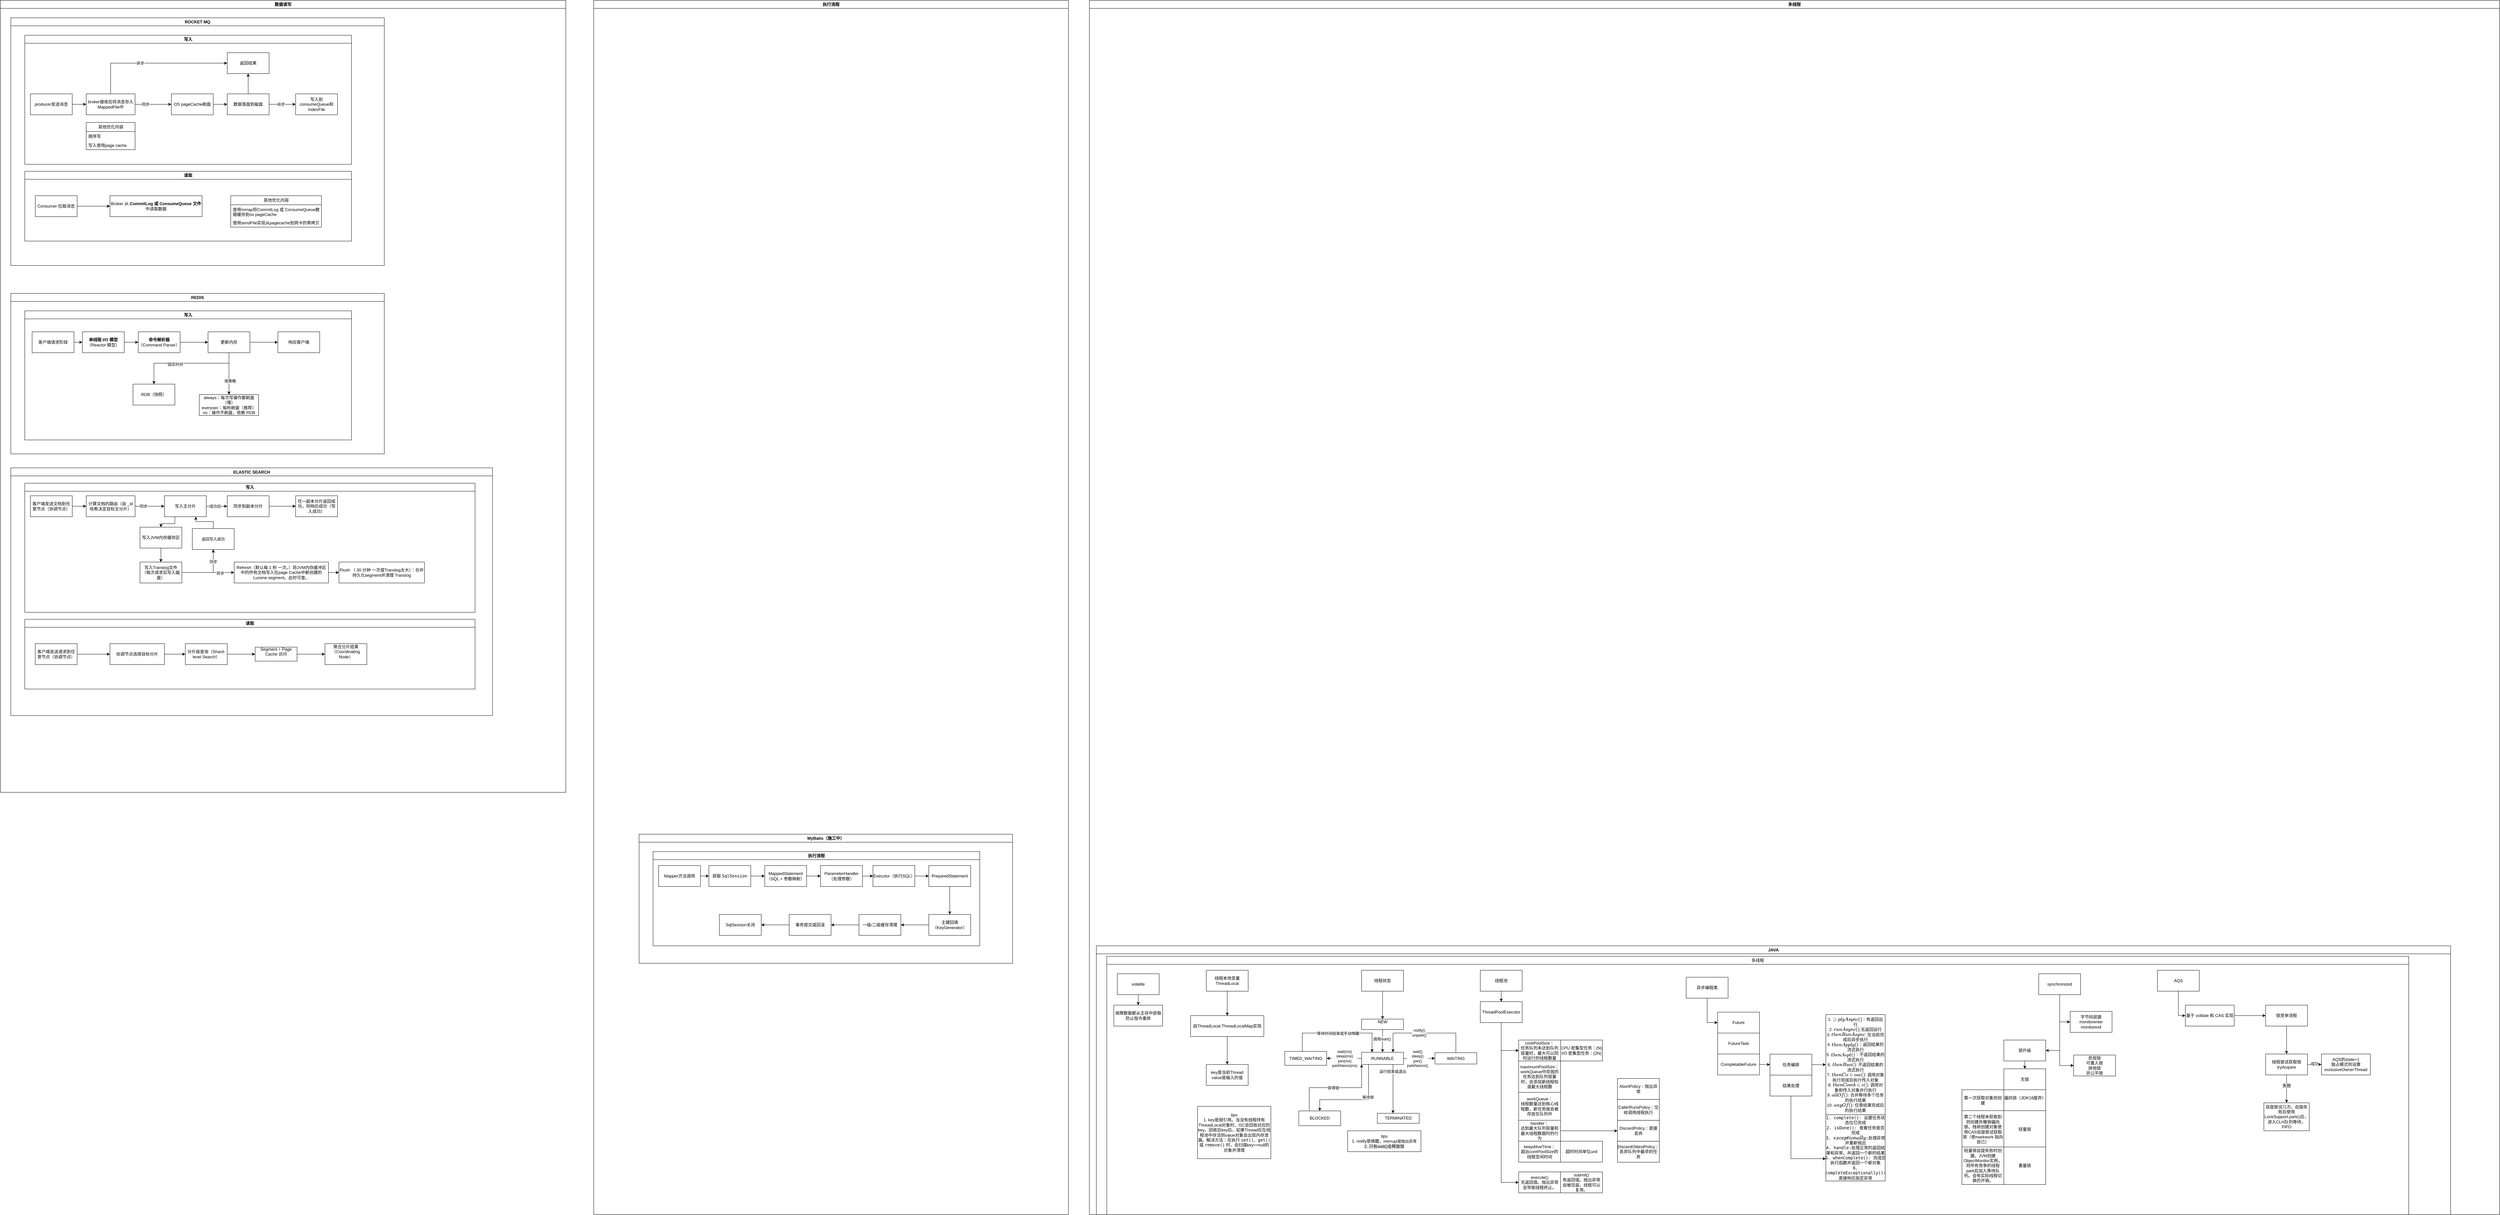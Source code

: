 <mxfile version="28.2.8">
  <diagram name="第 1 页" id="Of1sGSvZfQuRrEPr6PyE">
    <mxGraphModel dx="2507" dy="918" grid="1" gridSize="10" guides="1" tooltips="1" connect="1" arrows="1" fold="1" page="1" pageScale="1" pageWidth="827" pageHeight="1169" math="0" shadow="0">
      <root>
        <mxCell id="0" />
        <mxCell id="1" parent="0" />
        <mxCell id="lPIi9ZnA5GsBTCQyYRj0-2" value="数据读写" style="swimlane;whiteSpace=wrap;html=1;" parent="1" vertex="1">
          <mxGeometry x="-880" y="130" width="1620" height="2270" as="geometry" />
        </mxCell>
        <mxCell id="lPIi9ZnA5GsBTCQyYRj0-4" value="ROCKET MQ" style="swimlane;whiteSpace=wrap;html=1;" parent="lPIi9ZnA5GsBTCQyYRj0-2" vertex="1">
          <mxGeometry x="30" y="50" width="1070" height="710" as="geometry" />
        </mxCell>
        <mxCell id="lPIi9ZnA5GsBTCQyYRj0-30" value="写入" style="swimlane;whiteSpace=wrap;html=1;" parent="lPIi9ZnA5GsBTCQyYRj0-4" vertex="1">
          <mxGeometry x="40" y="50" width="936" height="370" as="geometry" />
        </mxCell>
        <mxCell id="lPIi9ZnA5GsBTCQyYRj0-7" value="" style="edgeStyle=orthogonalEdgeStyle;rounded=0;orthogonalLoop=1;jettySize=auto;html=1;" parent="lPIi9ZnA5GsBTCQyYRj0-30" source="lPIi9ZnA5GsBTCQyYRj0-5" target="lPIi9ZnA5GsBTCQyYRj0-6" edge="1">
          <mxGeometry relative="1" as="geometry" />
        </mxCell>
        <mxCell id="lPIi9ZnA5GsBTCQyYRj0-5" value="producer发送消息" style="whiteSpace=wrap;html=1;" parent="lPIi9ZnA5GsBTCQyYRj0-30" vertex="1">
          <mxGeometry x="16" y="168" width="120" height="60" as="geometry" />
        </mxCell>
        <mxCell id="lPIi9ZnA5GsBTCQyYRj0-16" style="edgeStyle=orthogonalEdgeStyle;rounded=0;orthogonalLoop=1;jettySize=auto;html=1;" parent="lPIi9ZnA5GsBTCQyYRj0-30" source="lPIi9ZnA5GsBTCQyYRj0-6" target="lPIi9ZnA5GsBTCQyYRj0-14" edge="1">
          <mxGeometry relative="1" as="geometry" />
        </mxCell>
        <mxCell id="lPIi9ZnA5GsBTCQyYRj0-21" value="同步" style="edgeLabel;html=1;align=center;verticalAlign=middle;resizable=0;points=[];" parent="lPIi9ZnA5GsBTCQyYRj0-16" vertex="1" connectable="0">
          <mxGeometry x="-0.437" relative="1" as="geometry">
            <mxPoint as="offset" />
          </mxGeometry>
        </mxCell>
        <mxCell id="lPIi9ZnA5GsBTCQyYRj0-20" style="edgeStyle=orthogonalEdgeStyle;rounded=0;orthogonalLoop=1;jettySize=auto;html=1;" parent="lPIi9ZnA5GsBTCQyYRj0-30" source="lPIi9ZnA5GsBTCQyYRj0-6" target="lPIi9ZnA5GsBTCQyYRj0-12" edge="1">
          <mxGeometry relative="1" as="geometry">
            <Array as="points">
              <mxPoint x="246" y="80" />
            </Array>
          </mxGeometry>
        </mxCell>
        <mxCell id="lPIi9ZnA5GsBTCQyYRj0-22" value="异步" style="edgeLabel;html=1;align=center;verticalAlign=middle;resizable=0;points=[];" parent="lPIi9ZnA5GsBTCQyYRj0-20" vertex="1" connectable="0">
          <mxGeometry x="-0.183" relative="1" as="geometry">
            <mxPoint as="offset" />
          </mxGeometry>
        </mxCell>
        <mxCell id="lPIi9ZnA5GsBTCQyYRj0-6" value="broker接收后将消息存入MappedFile中" style="whiteSpace=wrap;html=1;" parent="lPIi9ZnA5GsBTCQyYRj0-30" vertex="1">
          <mxGeometry x="176" y="168" width="140" height="60" as="geometry" />
        </mxCell>
        <mxCell id="lPIi9ZnA5GsBTCQyYRj0-8" value="写入到consumeQueue和IndexFile" style="whiteSpace=wrap;html=1;" parent="lPIi9ZnA5GsBTCQyYRj0-30" vertex="1">
          <mxGeometry x="776" y="168" width="120" height="60" as="geometry" />
        </mxCell>
        <mxCell id="lPIi9ZnA5GsBTCQyYRj0-12" value="返回结果" style="whiteSpace=wrap;html=1;" parent="lPIi9ZnA5GsBTCQyYRj0-30" vertex="1">
          <mxGeometry x="580" y="50" width="120" height="60" as="geometry" />
        </mxCell>
        <mxCell id="lPIi9ZnA5GsBTCQyYRj0-18" value="" style="edgeStyle=orthogonalEdgeStyle;rounded=0;orthogonalLoop=1;jettySize=auto;html=1;" parent="lPIi9ZnA5GsBTCQyYRj0-30" source="lPIi9ZnA5GsBTCQyYRj0-14" target="lPIi9ZnA5GsBTCQyYRj0-17" edge="1">
          <mxGeometry relative="1" as="geometry" />
        </mxCell>
        <mxCell id="lPIi9ZnA5GsBTCQyYRj0-14" value="OS pageCache刷盘" style="whiteSpace=wrap;html=1;" parent="lPIi9ZnA5GsBTCQyYRj0-30" vertex="1">
          <mxGeometry x="420" y="168" width="120" height="60" as="geometry" />
        </mxCell>
        <mxCell id="lPIi9ZnA5GsBTCQyYRj0-19" style="edgeStyle=orthogonalEdgeStyle;rounded=0;orthogonalLoop=1;jettySize=auto;html=1;" parent="lPIi9ZnA5GsBTCQyYRj0-30" source="lPIi9ZnA5GsBTCQyYRj0-17" target="lPIi9ZnA5GsBTCQyYRj0-12" edge="1">
          <mxGeometry relative="1" as="geometry" />
        </mxCell>
        <mxCell id="lPIi9ZnA5GsBTCQyYRj0-23" style="edgeStyle=orthogonalEdgeStyle;rounded=0;orthogonalLoop=1;jettySize=auto;html=1;" parent="lPIi9ZnA5GsBTCQyYRj0-30" source="lPIi9ZnA5GsBTCQyYRj0-17" target="lPIi9ZnA5GsBTCQyYRj0-8" edge="1">
          <mxGeometry relative="1" as="geometry" />
        </mxCell>
        <mxCell id="lPIi9ZnA5GsBTCQyYRj0-24" value="异步" style="edgeLabel;html=1;align=center;verticalAlign=middle;resizable=0;points=[];" parent="lPIi9ZnA5GsBTCQyYRj0-23" vertex="1" connectable="0">
          <mxGeometry x="-0.099" relative="1" as="geometry">
            <mxPoint as="offset" />
          </mxGeometry>
        </mxCell>
        <mxCell id="lPIi9ZnA5GsBTCQyYRj0-17" value="数据落盘到磁盘" style="whiteSpace=wrap;html=1;" parent="lPIi9ZnA5GsBTCQyYRj0-30" vertex="1">
          <mxGeometry x="580" y="168" width="120" height="60" as="geometry" />
        </mxCell>
        <mxCell id="lPIi9ZnA5GsBTCQyYRj0-26" value="其他优化内容" style="swimlane;fontStyle=0;childLayout=stackLayout;horizontal=1;startSize=26;fillColor=none;horizontalStack=0;resizeParent=1;resizeParentMax=0;resizeLast=0;collapsible=1;marginBottom=0;html=1;" parent="lPIi9ZnA5GsBTCQyYRj0-30" vertex="1">
          <mxGeometry x="176" y="250" width="140" height="78" as="geometry" />
        </mxCell>
        <mxCell id="lPIi9ZnA5GsBTCQyYRj0-27" value="顺序写" style="text;strokeColor=none;fillColor=none;align=left;verticalAlign=top;spacingLeft=4;spacingRight=4;overflow=hidden;rotatable=0;points=[[0,0.5],[1,0.5]];portConstraint=eastwest;whiteSpace=wrap;html=1;" parent="lPIi9ZnA5GsBTCQyYRj0-26" vertex="1">
          <mxGeometry y="26" width="140" height="26" as="geometry" />
        </mxCell>
        <mxCell id="lPIi9ZnA5GsBTCQyYRj0-28" value="写入使用page cache" style="text;strokeColor=none;fillColor=none;align=left;verticalAlign=top;spacingLeft=4;spacingRight=4;overflow=hidden;rotatable=0;points=[[0,0.5],[1,0.5]];portConstraint=eastwest;whiteSpace=wrap;html=1;" parent="lPIi9ZnA5GsBTCQyYRj0-26" vertex="1">
          <mxGeometry y="52" width="140" height="26" as="geometry" />
        </mxCell>
        <mxCell id="lPIi9ZnA5GsBTCQyYRj0-31" value="读取" style="swimlane;whiteSpace=wrap;html=1;startSize=23;" parent="lPIi9ZnA5GsBTCQyYRj0-4" vertex="1">
          <mxGeometry x="40" y="440" width="936" height="200" as="geometry" />
        </mxCell>
        <mxCell id="lPIi9ZnA5GsBTCQyYRj0-32" value="" style="edgeStyle=orthogonalEdgeStyle;rounded=0;orthogonalLoop=1;jettySize=auto;html=1;" parent="lPIi9ZnA5GsBTCQyYRj0-31" source="lPIi9ZnA5GsBTCQyYRj0-33" target="lPIi9ZnA5GsBTCQyYRj0-38" edge="1">
          <mxGeometry relative="1" as="geometry" />
        </mxCell>
        <mxCell id="lPIi9ZnA5GsBTCQyYRj0-33" value="Consumer 拉取消息" style="whiteSpace=wrap;html=1;" parent="lPIi9ZnA5GsBTCQyYRj0-31" vertex="1">
          <mxGeometry x="30" y="70" width="120" height="60" as="geometry" />
        </mxCell>
        <mxCell id="lPIi9ZnA5GsBTCQyYRj0-38" value="Broker 从 &lt;strong data-end=&quot;202&quot; data-start=&quot;171&quot;&gt;CommitLog 或 ConsumeQueue 文件&lt;/strong&gt; 中读取数据" style="whiteSpace=wrap;html=1;" parent="lPIi9ZnA5GsBTCQyYRj0-31" vertex="1">
          <mxGeometry x="244" y="70" width="264" height="60" as="geometry" />
        </mxCell>
        <mxCell id="lPIi9ZnA5GsBTCQyYRj0-47" value="其他优化内容" style="swimlane;fontStyle=0;childLayout=stackLayout;horizontal=1;startSize=26;fillColor=none;horizontalStack=0;resizeParent=1;resizeParentMax=0;resizeLast=0;collapsible=1;marginBottom=0;html=1;" parent="lPIi9ZnA5GsBTCQyYRj0-31" vertex="1">
          <mxGeometry x="590" y="70" width="260" height="90" as="geometry" />
        </mxCell>
        <mxCell id="lPIi9ZnA5GsBTCQyYRj0-48" value="使用mmap将CommitLog 或 ConsumeQueue数据缓存到os pageCache" style="text;strokeColor=none;fillColor=none;align=left;verticalAlign=top;spacingLeft=4;spacingRight=4;overflow=hidden;rotatable=0;points=[[0,0.5],[1,0.5]];portConstraint=eastwest;whiteSpace=wrap;html=1;" parent="lPIi9ZnA5GsBTCQyYRj0-47" vertex="1">
          <mxGeometry y="26" width="260" height="38" as="geometry" />
        </mxCell>
        <mxCell id="lPIi9ZnA5GsBTCQyYRj0-49" value="使用sendFile实现从pagecache到网卡的零拷贝" style="text;strokeColor=none;fillColor=none;align=left;verticalAlign=top;spacingLeft=4;spacingRight=4;overflow=hidden;rotatable=0;points=[[0,0.5],[1,0.5]];portConstraint=eastwest;whiteSpace=wrap;html=1;" parent="lPIi9ZnA5GsBTCQyYRj0-47" vertex="1">
          <mxGeometry y="64" width="260" height="26" as="geometry" />
        </mxCell>
        <mxCell id="lPIi9ZnA5GsBTCQyYRj0-53" value="ELASTIC SEARCH" style="swimlane;" parent="lPIi9ZnA5GsBTCQyYRj0-2" vertex="1">
          <mxGeometry x="30" y="1340" width="1380" height="710" as="geometry" />
        </mxCell>
        <mxCell id="lPIi9ZnA5GsBTCQyYRj0-54" value="写入" style="swimlane;whiteSpace=wrap;html=1;" parent="lPIi9ZnA5GsBTCQyYRj0-53" vertex="1">
          <mxGeometry x="40" y="44" width="1290" height="370" as="geometry" />
        </mxCell>
        <mxCell id="lPIi9ZnA5GsBTCQyYRj0-55" value="" style="edgeStyle=orthogonalEdgeStyle;rounded=0;orthogonalLoop=1;jettySize=auto;html=1;" parent="lPIi9ZnA5GsBTCQyYRj0-54" source="lPIi9ZnA5GsBTCQyYRj0-56" target="lPIi9ZnA5GsBTCQyYRj0-61" edge="1">
          <mxGeometry relative="1" as="geometry" />
        </mxCell>
        <mxCell id="lPIi9ZnA5GsBTCQyYRj0-56" value="客户端发送文档到任意节点（协调节点）" style="whiteSpace=wrap;html=1;" parent="lPIi9ZnA5GsBTCQyYRj0-54" vertex="1">
          <mxGeometry x="16" y="36" width="120" height="60" as="geometry" />
        </mxCell>
        <mxCell id="lPIi9ZnA5GsBTCQyYRj0-57" style="edgeStyle=orthogonalEdgeStyle;rounded=0;orthogonalLoop=1;jettySize=auto;html=1;" parent="lPIi9ZnA5GsBTCQyYRj0-54" source="lPIi9ZnA5GsBTCQyYRj0-61" target="lPIi9ZnA5GsBTCQyYRj0-65" edge="1">
          <mxGeometry relative="1" as="geometry" />
        </mxCell>
        <mxCell id="lPIi9ZnA5GsBTCQyYRj0-58" value="同步" style="edgeLabel;html=1;align=center;verticalAlign=middle;resizable=0;points=[];" parent="lPIi9ZnA5GsBTCQyYRj0-57" vertex="1" connectable="0">
          <mxGeometry x="-0.437" relative="1" as="geometry">
            <mxPoint as="offset" />
          </mxGeometry>
        </mxCell>
        <mxCell id="lPIi9ZnA5GsBTCQyYRj0-61" value="计算文档的路由（由 _id 哈希决定目标主分片）" style="whiteSpace=wrap;html=1;" parent="lPIi9ZnA5GsBTCQyYRj0-54" vertex="1">
          <mxGeometry x="176" y="36" width="140" height="60" as="geometry" />
        </mxCell>
        <mxCell id="lPIi9ZnA5GsBTCQyYRj0-62" value="任一副本分片返回成功，则响应成功（写入成功）" style="whiteSpace=wrap;html=1;" parent="lPIi9ZnA5GsBTCQyYRj0-54" vertex="1">
          <mxGeometry x="776" y="36" width="120" height="60" as="geometry" />
        </mxCell>
        <mxCell id="lPIi9ZnA5GsBTCQyYRj0-64" value="" style="edgeStyle=orthogonalEdgeStyle;rounded=0;orthogonalLoop=1;jettySize=auto;html=1;" parent="lPIi9ZnA5GsBTCQyYRj0-54" source="lPIi9ZnA5GsBTCQyYRj0-65" target="lPIi9ZnA5GsBTCQyYRj0-69" edge="1">
          <mxGeometry relative="1" as="geometry" />
        </mxCell>
        <mxCell id="lPIi9ZnA5GsBTCQyYRj0-105" value="成功后" style="edgeLabel;html=1;align=center;verticalAlign=middle;resizable=0;points=[];" parent="lPIi9ZnA5GsBTCQyYRj0-64" vertex="1" connectable="0">
          <mxGeometry x="-0.169" relative="1" as="geometry">
            <mxPoint as="offset" />
          </mxGeometry>
        </mxCell>
        <mxCell id="lPIi9ZnA5GsBTCQyYRj0-89" value="" style="edgeStyle=orthogonalEdgeStyle;rounded=0;orthogonalLoop=1;jettySize=auto;html=1;exitX=0.25;exitY=1;exitDx=0;exitDy=0;" parent="lPIi9ZnA5GsBTCQyYRj0-54" source="lPIi9ZnA5GsBTCQyYRj0-65" target="lPIi9ZnA5GsBTCQyYRj0-88" edge="1">
          <mxGeometry relative="1" as="geometry" />
        </mxCell>
        <mxCell id="lPIi9ZnA5GsBTCQyYRj0-65" value="写入主分片" style="whiteSpace=wrap;html=1;" parent="lPIi9ZnA5GsBTCQyYRj0-54" vertex="1">
          <mxGeometry x="400" y="36" width="120" height="60" as="geometry" />
        </mxCell>
        <mxCell id="lPIi9ZnA5GsBTCQyYRj0-80" style="edgeStyle=orthogonalEdgeStyle;rounded=0;orthogonalLoop=1;jettySize=auto;html=1;" parent="lPIi9ZnA5GsBTCQyYRj0-54" source="lPIi9ZnA5GsBTCQyYRj0-69" target="lPIi9ZnA5GsBTCQyYRj0-62" edge="1">
          <mxGeometry relative="1" as="geometry" />
        </mxCell>
        <mxCell id="lPIi9ZnA5GsBTCQyYRj0-69" value="同步到副本分片" style="whiteSpace=wrap;html=1;" parent="lPIi9ZnA5GsBTCQyYRj0-54" vertex="1">
          <mxGeometry x="580" y="36" width="120" height="60" as="geometry" />
        </mxCell>
        <mxCell id="lPIi9ZnA5GsBTCQyYRj0-100" style="edgeStyle=orthogonalEdgeStyle;rounded=0;orthogonalLoop=1;jettySize=auto;html=1;entryX=0.5;entryY=1;entryDx=0;entryDy=0;" parent="lPIi9ZnA5GsBTCQyYRj0-54" source="lPIi9ZnA5GsBTCQyYRj0-81" target="lPIi9ZnA5GsBTCQyYRj0-96" edge="1">
          <mxGeometry relative="1" as="geometry" />
        </mxCell>
        <mxCell id="lPIi9ZnA5GsBTCQyYRj0-102" value="同步" style="edgeLabel;html=1;align=center;verticalAlign=middle;resizable=0;points=[];" parent="lPIi9ZnA5GsBTCQyYRj0-100" vertex="1" connectable="0">
          <mxGeometry x="0.551" relative="1" as="geometry">
            <mxPoint as="offset" />
          </mxGeometry>
        </mxCell>
        <mxCell id="lPIi9ZnA5GsBTCQyYRj0-101" style="edgeStyle=orthogonalEdgeStyle;rounded=0;orthogonalLoop=1;jettySize=auto;html=1;" parent="lPIi9ZnA5GsBTCQyYRj0-54" source="lPIi9ZnA5GsBTCQyYRj0-81" target="lPIi9ZnA5GsBTCQyYRj0-85" edge="1">
          <mxGeometry relative="1" as="geometry">
            <mxPoint x="610" y="256" as="targetPoint" />
          </mxGeometry>
        </mxCell>
        <mxCell id="lPIi9ZnA5GsBTCQyYRj0-103" value="异步" style="edgeLabel;html=1;align=center;verticalAlign=middle;resizable=0;points=[];" parent="lPIi9ZnA5GsBTCQyYRj0-101" vertex="1" connectable="0">
          <mxGeometry x="0.465" y="-2" relative="1" as="geometry">
            <mxPoint as="offset" />
          </mxGeometry>
        </mxCell>
        <mxCell id="lPIi9ZnA5GsBTCQyYRj0-81" value="写入Translog文件（每次请求后写入磁盘）" style="whiteSpace=wrap;html=1;" parent="lPIi9ZnA5GsBTCQyYRj0-54" vertex="1">
          <mxGeometry x="330" y="226" width="120" height="60" as="geometry" />
        </mxCell>
        <mxCell id="lPIi9ZnA5GsBTCQyYRj0-107" value="" style="edgeStyle=orthogonalEdgeStyle;rounded=0;orthogonalLoop=1;jettySize=auto;html=1;" parent="lPIi9ZnA5GsBTCQyYRj0-54" source="lPIi9ZnA5GsBTCQyYRj0-85" target="lPIi9ZnA5GsBTCQyYRj0-106" edge="1">
          <mxGeometry relative="1" as="geometry" />
        </mxCell>
        <mxCell id="lPIi9ZnA5GsBTCQyYRj0-85" value="Refresh（默认每 1 秒 一次。）将JVM内存缓冲区中的所有文档写入在page Cache中新创建的Lucene segment。此时可查。" style="whiteSpace=wrap;html=1;" parent="lPIi9ZnA5GsBTCQyYRj0-54" vertex="1">
          <mxGeometry x="600" y="226" width="270" height="60" as="geometry" />
        </mxCell>
        <mxCell id="lPIi9ZnA5GsBTCQyYRj0-90" style="edgeStyle=orthogonalEdgeStyle;rounded=0;orthogonalLoop=1;jettySize=auto;html=1;" parent="lPIi9ZnA5GsBTCQyYRj0-54" source="lPIi9ZnA5GsBTCQyYRj0-88" target="lPIi9ZnA5GsBTCQyYRj0-81" edge="1">
          <mxGeometry relative="1" as="geometry" />
        </mxCell>
        <mxCell id="lPIi9ZnA5GsBTCQyYRj0-88" value="写入JVM内存缓存区" style="whiteSpace=wrap;html=1;" parent="lPIi9ZnA5GsBTCQyYRj0-54" vertex="1">
          <mxGeometry x="330" y="126" width="120" height="60" as="geometry" />
        </mxCell>
        <mxCell id="lPIi9ZnA5GsBTCQyYRj0-104" style="edgeStyle=orthogonalEdgeStyle;rounded=0;orthogonalLoop=1;jettySize=auto;html=1;entryX=0.75;entryY=1;entryDx=0;entryDy=0;" parent="lPIi9ZnA5GsBTCQyYRj0-54" source="lPIi9ZnA5GsBTCQyYRj0-96" target="lPIi9ZnA5GsBTCQyYRj0-65" edge="1">
          <mxGeometry relative="1" as="geometry" />
        </mxCell>
        <mxCell id="lPIi9ZnA5GsBTCQyYRj0-96" value="&lt;span style=&quot;font-size: 11px; text-wrap-mode: nowrap; background-color: rgb(255, 255, 255);&quot;&gt;返回写入成功&lt;/span&gt;" style="whiteSpace=wrap;html=1;" parent="lPIi9ZnA5GsBTCQyYRj0-54" vertex="1">
          <mxGeometry x="480" y="130" width="120" height="60" as="geometry" />
        </mxCell>
        <mxCell id="lPIi9ZnA5GsBTCQyYRj0-106" value="Flush （ 30 分钟 一次或Translog太大）：合并持久化segment并清理 Translog" style="whiteSpace=wrap;html=1;" parent="lPIi9ZnA5GsBTCQyYRj0-54" vertex="1">
          <mxGeometry x="900" y="226" width="245" height="60" as="geometry" />
        </mxCell>
        <mxCell id="lPIi9ZnA5GsBTCQyYRj0-73" value="读取" style="swimlane;whiteSpace=wrap;html=1;startSize=23;" parent="lPIi9ZnA5GsBTCQyYRj0-53" vertex="1">
          <mxGeometry x="40" y="434" width="1290" height="200" as="geometry" />
        </mxCell>
        <mxCell id="lPIi9ZnA5GsBTCQyYRj0-74" value="" style="edgeStyle=orthogonalEdgeStyle;rounded=0;orthogonalLoop=1;jettySize=auto;html=1;" parent="lPIi9ZnA5GsBTCQyYRj0-73" source="lPIi9ZnA5GsBTCQyYRj0-75" target="lPIi9ZnA5GsBTCQyYRj0-76" edge="1">
          <mxGeometry relative="1" as="geometry" />
        </mxCell>
        <mxCell id="lPIi9ZnA5GsBTCQyYRj0-75" value="客户端发送请求到任意节点（协调节点）" style="whiteSpace=wrap;html=1;" parent="lPIi9ZnA5GsBTCQyYRj0-73" vertex="1">
          <mxGeometry x="30" y="70" width="120" height="60" as="geometry" />
        </mxCell>
        <mxCell id="lPIi9ZnA5GsBTCQyYRj0-109" value="" style="edgeStyle=orthogonalEdgeStyle;rounded=0;orthogonalLoop=1;jettySize=auto;html=1;" parent="lPIi9ZnA5GsBTCQyYRj0-73" source="lPIi9ZnA5GsBTCQyYRj0-76" target="lPIi9ZnA5GsBTCQyYRj0-108" edge="1">
          <mxGeometry relative="1" as="geometry" />
        </mxCell>
        <mxCell id="lPIi9ZnA5GsBTCQyYRj0-76" value="协调节点选择目标分片" style="whiteSpace=wrap;html=1;" parent="lPIi9ZnA5GsBTCQyYRj0-73" vertex="1">
          <mxGeometry x="244" y="70" width="156" height="60" as="geometry" />
        </mxCell>
        <mxCell id="lPIi9ZnA5GsBTCQyYRj0-111" value="" style="edgeStyle=orthogonalEdgeStyle;rounded=0;orthogonalLoop=1;jettySize=auto;html=1;" parent="lPIi9ZnA5GsBTCQyYRj0-73" source="lPIi9ZnA5GsBTCQyYRj0-108" target="lPIi9ZnA5GsBTCQyYRj0-110" edge="1">
          <mxGeometry relative="1" as="geometry" />
        </mxCell>
        <mxCell id="lPIi9ZnA5GsBTCQyYRj0-108" value="分片级查询（Shard-level Search）" style="whiteSpace=wrap;html=1;" parent="lPIi9ZnA5GsBTCQyYRj0-73" vertex="1">
          <mxGeometry x="460" y="70" width="120" height="60" as="geometry" />
        </mxCell>
        <mxCell id="lPIi9ZnA5GsBTCQyYRj0-113" value="" style="edgeStyle=orthogonalEdgeStyle;rounded=0;orthogonalLoop=1;jettySize=auto;html=1;" parent="lPIi9ZnA5GsBTCQyYRj0-73" source="lPIi9ZnA5GsBTCQyYRj0-110" target="lPIi9ZnA5GsBTCQyYRj0-112" edge="1">
          <mxGeometry relative="1" as="geometry" />
        </mxCell>
        <mxCell id="lPIi9ZnA5GsBTCQyYRj0-110" value="&#xa;Segment + Page Cache 访问&#xa;&#xa;" style="whiteSpace=wrap;html=1;" parent="lPIi9ZnA5GsBTCQyYRj0-73" vertex="1">
          <mxGeometry x="660" y="80" width="120" height="40" as="geometry" />
        </mxCell>
        <mxCell id="lPIi9ZnA5GsBTCQyYRj0-112" value="&#xa;聚合分片结果（Coordinating Node）&#xa;&#xa;" style="whiteSpace=wrap;html=1;" parent="lPIi9ZnA5GsBTCQyYRj0-73" vertex="1">
          <mxGeometry x="860" y="70" width="120" height="60" as="geometry" />
        </mxCell>
        <mxCell id="lPIi9ZnA5GsBTCQyYRj0-163" value="REDIS" style="swimlane;whiteSpace=wrap;html=1;" parent="lPIi9ZnA5GsBTCQyYRj0-2" vertex="1">
          <mxGeometry x="30" y="840" width="1070" height="460" as="geometry" />
        </mxCell>
        <mxCell id="lPIi9ZnA5GsBTCQyYRj0-164" value="写入" style="swimlane;whiteSpace=wrap;html=1;" parent="lPIi9ZnA5GsBTCQyYRj0-163" vertex="1">
          <mxGeometry x="40" y="50" width="936" height="370" as="geometry" />
        </mxCell>
        <mxCell id="lPIi9ZnA5GsBTCQyYRj0-190" style="edgeStyle=orthogonalEdgeStyle;rounded=0;orthogonalLoop=1;jettySize=auto;html=1;" parent="lPIi9ZnA5GsBTCQyYRj0-164" source="lPIi9ZnA5GsBTCQyYRj0-191" target="lPIi9ZnA5GsBTCQyYRj0-208" edge="1">
          <mxGeometry relative="1" as="geometry" />
        </mxCell>
        <mxCell id="lPIi9ZnA5GsBTCQyYRj0-191" value="客户端请求阶段" style="whiteSpace=wrap;html=1;" parent="lPIi9ZnA5GsBTCQyYRj0-164" vertex="1">
          <mxGeometry x="21" y="60" width="120" height="60" as="geometry" />
        </mxCell>
        <mxCell id="lPIi9ZnA5GsBTCQyYRj0-212" value="" style="edgeStyle=orthogonalEdgeStyle;rounded=0;orthogonalLoop=1;jettySize=auto;html=1;" parent="lPIi9ZnA5GsBTCQyYRj0-164" source="lPIi9ZnA5GsBTCQyYRj0-193" target="lPIi9ZnA5GsBTCQyYRj0-211" edge="1">
          <mxGeometry relative="1" as="geometry" />
        </mxCell>
        <mxCell id="lPIi9ZnA5GsBTCQyYRj0-193" value="&lt;strong data-end=&quot;292&quot; data-start=&quot;283&quot;&gt;命令解析器&lt;/strong&gt;（Command Parser）" style="whiteSpace=wrap;html=1;" parent="lPIi9ZnA5GsBTCQyYRj0-164" vertex="1">
          <mxGeometry x="325" y="60" width="120" height="60" as="geometry" />
        </mxCell>
        <mxCell id="lPIi9ZnA5GsBTCQyYRj0-195" value="RDB（快照）" style="whiteSpace=wrap;html=1;" parent="lPIi9ZnA5GsBTCQyYRj0-164" vertex="1">
          <mxGeometry x="310" y="210" width="120" height="60" as="geometry" />
        </mxCell>
        <mxCell id="lPIi9ZnA5GsBTCQyYRj0-207" style="edgeStyle=orthogonalEdgeStyle;rounded=0;orthogonalLoop=1;jettySize=auto;html=1;entryX=0;entryY=0.5;entryDx=0;entryDy=0;" parent="lPIi9ZnA5GsBTCQyYRj0-164" source="lPIi9ZnA5GsBTCQyYRj0-208" target="lPIi9ZnA5GsBTCQyYRj0-193" edge="1">
          <mxGeometry relative="1" as="geometry" />
        </mxCell>
        <mxCell id="lPIi9ZnA5GsBTCQyYRj0-208" value="&lt;strong data-end=&quot;252&quot; data-start=&quot;238&quot;&gt;单线程 I/O 模型&lt;/strong&gt;（Reactor 模型）" style="whiteSpace=wrap;html=1;" parent="lPIi9ZnA5GsBTCQyYRj0-164" vertex="1">
          <mxGeometry x="165" y="60" width="120" height="60" as="geometry" />
        </mxCell>
        <mxCell id="lPIi9ZnA5GsBTCQyYRj0-209" value="&lt;div&gt;always：每次写操作都刷盘（慢）&lt;/div&gt;&lt;div&gt;everysec：每秒刷盘（推荐）&lt;/div&gt;&lt;div&gt;no：操作不刷盘，依赖 RDB&lt;/div&gt;" style="whiteSpace=wrap;html=1;" parent="lPIi9ZnA5GsBTCQyYRj0-164" vertex="1">
          <mxGeometry x="500" y="240" width="170" height="60" as="geometry" />
        </mxCell>
        <mxCell id="lPIi9ZnA5GsBTCQyYRj0-214" value="" style="edgeStyle=orthogonalEdgeStyle;rounded=0;orthogonalLoop=1;jettySize=auto;html=1;" parent="lPIi9ZnA5GsBTCQyYRj0-164" source="lPIi9ZnA5GsBTCQyYRj0-211" target="lPIi9ZnA5GsBTCQyYRj0-213" edge="1">
          <mxGeometry relative="1" as="geometry" />
        </mxCell>
        <mxCell id="lPIi9ZnA5GsBTCQyYRj0-215" style="edgeStyle=orthogonalEdgeStyle;rounded=0;orthogonalLoop=1;jettySize=auto;html=1;" parent="lPIi9ZnA5GsBTCQyYRj0-164" source="lPIi9ZnA5GsBTCQyYRj0-211" target="lPIi9ZnA5GsBTCQyYRj0-209" edge="1">
          <mxGeometry relative="1" as="geometry" />
        </mxCell>
        <mxCell id="lPIi9ZnA5GsBTCQyYRj0-218" value="按策略" style="edgeLabel;html=1;align=center;verticalAlign=middle;resizable=0;points=[];" parent="lPIi9ZnA5GsBTCQyYRj0-215" vertex="1" connectable="0">
          <mxGeometry x="0.35" y="3" relative="1" as="geometry">
            <mxPoint as="offset" />
          </mxGeometry>
        </mxCell>
        <mxCell id="lPIi9ZnA5GsBTCQyYRj0-216" style="edgeStyle=orthogonalEdgeStyle;rounded=0;orthogonalLoop=1;jettySize=auto;html=1;" parent="lPIi9ZnA5GsBTCQyYRj0-164" source="lPIi9ZnA5GsBTCQyYRj0-211" target="lPIi9ZnA5GsBTCQyYRj0-195" edge="1">
          <mxGeometry relative="1" as="geometry">
            <Array as="points">
              <mxPoint x="585" y="150" />
              <mxPoint x="370" y="150" />
            </Array>
          </mxGeometry>
        </mxCell>
        <mxCell id="lPIi9ZnA5GsBTCQyYRj0-219" value="固定时间" style="edgeLabel;html=1;align=center;verticalAlign=middle;resizable=0;points=[];" parent="lPIi9ZnA5GsBTCQyYRj0-216" vertex="1" connectable="0">
          <mxGeometry x="0.207" y="3" relative="1" as="geometry">
            <mxPoint as="offset" />
          </mxGeometry>
        </mxCell>
        <mxCell id="lPIi9ZnA5GsBTCQyYRj0-211" value="更新内存" style="whiteSpace=wrap;html=1;" parent="lPIi9ZnA5GsBTCQyYRj0-164" vertex="1">
          <mxGeometry x="525" y="60" width="120" height="60" as="geometry" />
        </mxCell>
        <mxCell id="lPIi9ZnA5GsBTCQyYRj0-213" value="响应客户端" style="whiteSpace=wrap;html=1;" parent="lPIi9ZnA5GsBTCQyYRj0-164" vertex="1">
          <mxGeometry x="725" y="60" width="120" height="60" as="geometry" />
        </mxCell>
        <mxCell id="lPIi9ZnA5GsBTCQyYRj0-241" value="执行流程" style="swimlane;whiteSpace=wrap;html=1;" parent="1" vertex="1">
          <mxGeometry x="820" y="130" width="1360" height="3480" as="geometry" />
        </mxCell>
        <mxCell id="lPIi9ZnA5GsBTCQyYRj0-220" value="MyBatis（施工中）" style="swimlane;whiteSpace=wrap;html=1;" parent="lPIi9ZnA5GsBTCQyYRj0-241" vertex="1">
          <mxGeometry x="130" y="2390" width="1070" height="370" as="geometry" />
        </mxCell>
        <mxCell id="lPIi9ZnA5GsBTCQyYRj0-221" value="执行流程" style="swimlane;whiteSpace=wrap;html=1;" parent="lPIi9ZnA5GsBTCQyYRj0-220" vertex="1">
          <mxGeometry x="40" y="50" width="936" height="270" as="geometry" />
        </mxCell>
        <mxCell id="lPIi9ZnA5GsBTCQyYRj0-222" style="edgeStyle=orthogonalEdgeStyle;rounded=0;orthogonalLoop=1;jettySize=auto;html=1;" parent="lPIi9ZnA5GsBTCQyYRj0-221" source="lPIi9ZnA5GsBTCQyYRj0-223" target="lPIi9ZnA5GsBTCQyYRj0-240" edge="1">
          <mxGeometry relative="1" as="geometry" />
        </mxCell>
        <mxCell id="lPIi9ZnA5GsBTCQyYRj0-223" value="Mapper方法调用" style="whiteSpace=wrap;html=1;" parent="lPIi9ZnA5GsBTCQyYRj0-221" vertex="1">
          <mxGeometry x="16" y="40" width="120" height="60" as="geometry" />
        </mxCell>
        <mxCell id="lPIi9ZnA5GsBTCQyYRj0-224" value="" style="edgeStyle=orthogonalEdgeStyle;rounded=0;orthogonalLoop=1;jettySize=auto;html=1;" parent="lPIi9ZnA5GsBTCQyYRj0-221" source="lPIi9ZnA5GsBTCQyYRj0-225" target="lPIi9ZnA5GsBTCQyYRj0-227" edge="1">
          <mxGeometry relative="1" as="geometry" />
        </mxCell>
        <mxCell id="lPIi9ZnA5GsBTCQyYRj0-225" value="MappedStatement（SQL + 参数映射）" style="whiteSpace=wrap;html=1;" parent="lPIi9ZnA5GsBTCQyYRj0-221" vertex="1">
          <mxGeometry x="320" y="40" width="120" height="60" as="geometry" />
        </mxCell>
        <mxCell id="lPIi9ZnA5GsBTCQyYRj0-226" value="" style="edgeStyle=orthogonalEdgeStyle;rounded=0;orthogonalLoop=1;jettySize=auto;html=1;" parent="lPIi9ZnA5GsBTCQyYRj0-221" source="lPIi9ZnA5GsBTCQyYRj0-227" target="lPIi9ZnA5GsBTCQyYRj0-229" edge="1">
          <mxGeometry relative="1" as="geometry" />
        </mxCell>
        <mxCell id="lPIi9ZnA5GsBTCQyYRj0-227" value="ParameterHandler（处理参数）" style="whiteSpace=wrap;html=1;" parent="lPIi9ZnA5GsBTCQyYRj0-221" vertex="1">
          <mxGeometry x="480" y="40" width="120" height="60" as="geometry" />
        </mxCell>
        <mxCell id="lPIi9ZnA5GsBTCQyYRj0-228" value="" style="edgeStyle=orthogonalEdgeStyle;rounded=0;orthogonalLoop=1;jettySize=auto;html=1;" parent="lPIi9ZnA5GsBTCQyYRj0-221" source="lPIi9ZnA5GsBTCQyYRj0-229" target="lPIi9ZnA5GsBTCQyYRj0-231" edge="1">
          <mxGeometry relative="1" as="geometry" />
        </mxCell>
        <mxCell id="lPIi9ZnA5GsBTCQyYRj0-229" value="Executor（执行SQL）" style="whiteSpace=wrap;html=1;" parent="lPIi9ZnA5GsBTCQyYRj0-221" vertex="1">
          <mxGeometry x="630" y="40" width="120" height="60" as="geometry" />
        </mxCell>
        <mxCell id="lPIi9ZnA5GsBTCQyYRj0-230" value="" style="edgeStyle=orthogonalEdgeStyle;rounded=0;orthogonalLoop=1;jettySize=auto;html=1;" parent="lPIi9ZnA5GsBTCQyYRj0-221" source="lPIi9ZnA5GsBTCQyYRj0-231" target="lPIi9ZnA5GsBTCQyYRj0-233" edge="1">
          <mxGeometry relative="1" as="geometry" />
        </mxCell>
        <mxCell id="lPIi9ZnA5GsBTCQyYRj0-231" value="PreparedStatement" style="whiteSpace=wrap;html=1;" parent="lPIi9ZnA5GsBTCQyYRj0-221" vertex="1">
          <mxGeometry x="790" y="40" width="120" height="60" as="geometry" />
        </mxCell>
        <mxCell id="lPIi9ZnA5GsBTCQyYRj0-232" value="" style="edgeStyle=orthogonalEdgeStyle;rounded=0;orthogonalLoop=1;jettySize=auto;html=1;" parent="lPIi9ZnA5GsBTCQyYRj0-221" source="lPIi9ZnA5GsBTCQyYRj0-233" target="lPIi9ZnA5GsBTCQyYRj0-235" edge="1">
          <mxGeometry relative="1" as="geometry" />
        </mxCell>
        <mxCell id="lPIi9ZnA5GsBTCQyYRj0-233" value="主键回填（KeyGenerator）" style="whiteSpace=wrap;html=1;" parent="lPIi9ZnA5GsBTCQyYRj0-221" vertex="1">
          <mxGeometry x="790" y="180" width="120" height="60" as="geometry" />
        </mxCell>
        <mxCell id="lPIi9ZnA5GsBTCQyYRj0-234" value="" style="edgeStyle=orthogonalEdgeStyle;rounded=0;orthogonalLoop=1;jettySize=auto;html=1;" parent="lPIi9ZnA5GsBTCQyYRj0-221" source="lPIi9ZnA5GsBTCQyYRj0-235" target="lPIi9ZnA5GsBTCQyYRj0-237" edge="1">
          <mxGeometry relative="1" as="geometry" />
        </mxCell>
        <mxCell id="lPIi9ZnA5GsBTCQyYRj0-235" value="一级/二级缓存清理" style="whiteSpace=wrap;html=1;" parent="lPIi9ZnA5GsBTCQyYRj0-221" vertex="1">
          <mxGeometry x="590" y="180" width="120" height="60" as="geometry" />
        </mxCell>
        <mxCell id="lPIi9ZnA5GsBTCQyYRj0-236" value="" style="edgeStyle=orthogonalEdgeStyle;rounded=0;orthogonalLoop=1;jettySize=auto;html=1;" parent="lPIi9ZnA5GsBTCQyYRj0-221" source="lPIi9ZnA5GsBTCQyYRj0-237" target="lPIi9ZnA5GsBTCQyYRj0-238" edge="1">
          <mxGeometry relative="1" as="geometry" />
        </mxCell>
        <mxCell id="lPIi9ZnA5GsBTCQyYRj0-237" value="事务提交或回滚" style="whiteSpace=wrap;html=1;" parent="lPIi9ZnA5GsBTCQyYRj0-221" vertex="1">
          <mxGeometry x="390" y="180" width="120" height="60" as="geometry" />
        </mxCell>
        <mxCell id="lPIi9ZnA5GsBTCQyYRj0-238" value="SqlSession关闭" style="whiteSpace=wrap;html=1;" parent="lPIi9ZnA5GsBTCQyYRj0-221" vertex="1">
          <mxGeometry x="190" y="180" width="120" height="60" as="geometry" />
        </mxCell>
        <mxCell id="lPIi9ZnA5GsBTCQyYRj0-239" style="edgeStyle=orthogonalEdgeStyle;rounded=0;orthogonalLoop=1;jettySize=auto;html=1;entryX=0;entryY=0.5;entryDx=0;entryDy=0;" parent="lPIi9ZnA5GsBTCQyYRj0-221" source="lPIi9ZnA5GsBTCQyYRj0-240" target="lPIi9ZnA5GsBTCQyYRj0-225" edge="1">
          <mxGeometry relative="1" as="geometry" />
        </mxCell>
        <mxCell id="lPIi9ZnA5GsBTCQyYRj0-240" value="获取 &lt;code data-end=&quot;125&quot; data-start=&quot;113&quot;&gt;SqlSession&lt;/code&gt;" style="whiteSpace=wrap;html=1;" parent="lPIi9ZnA5GsBTCQyYRj0-221" vertex="1">
          <mxGeometry x="160" y="40" width="120" height="60" as="geometry" />
        </mxCell>
        <mxCell id="OsPm6kBoeOOD-leoVnmT-1" value="多线程" style="swimlane;whiteSpace=wrap;html=1;" parent="1" vertex="1">
          <mxGeometry x="2240" y="130" width="4040" height="3480" as="geometry" />
        </mxCell>
        <mxCell id="OsPm6kBoeOOD-leoVnmT-2" value="JAVA" style="swimlane;whiteSpace=wrap;html=1;startSize=23;" parent="OsPm6kBoeOOD-leoVnmT-1" vertex="1">
          <mxGeometry x="20" y="2710" width="3880" height="770" as="geometry" />
        </mxCell>
        <mxCell id="OsPm6kBoeOOD-leoVnmT-4" value="&lt;span style=&quot;font-weight: 400;&quot;&gt;多线程&lt;/span&gt;" style="swimlane;whiteSpace=wrap;html=1;" parent="OsPm6kBoeOOD-leoVnmT-2" vertex="1">
          <mxGeometry x="30" y="30" width="3730" height="740" as="geometry" />
        </mxCell>
        <mxCell id="OsPm6kBoeOOD-leoVnmT-7" value="" style="edgeStyle=orthogonalEdgeStyle;rounded=0;orthogonalLoop=1;jettySize=auto;html=1;" parent="OsPm6kBoeOOD-leoVnmT-4" source="OsPm6kBoeOOD-leoVnmT-5" target="OsPm6kBoeOOD-leoVnmT-6" edge="1">
          <mxGeometry relative="1" as="geometry" />
        </mxCell>
        <mxCell id="OsPm6kBoeOOD-leoVnmT-5" value="线程本地变量ThreadLocal" style="whiteSpace=wrap;html=1;" parent="OsPm6kBoeOOD-leoVnmT-4" vertex="1">
          <mxGeometry x="285" y="40" width="120" height="60" as="geometry" />
        </mxCell>
        <mxCell id="OsPm6kBoeOOD-leoVnmT-9" value="" style="edgeStyle=orthogonalEdgeStyle;rounded=0;orthogonalLoop=1;jettySize=auto;html=1;" parent="OsPm6kBoeOOD-leoVnmT-4" source="OsPm6kBoeOOD-leoVnmT-6" target="OsPm6kBoeOOD-leoVnmT-8" edge="1">
          <mxGeometry relative="1" as="geometry" />
        </mxCell>
        <mxCell id="OsPm6kBoeOOD-leoVnmT-6" value="由ThreadLocal.ThreadLocalMap实现" style="whiteSpace=wrap;html=1;" parent="OsPm6kBoeOOD-leoVnmT-4" vertex="1">
          <mxGeometry x="240" y="170" width="210" height="60" as="geometry" />
        </mxCell>
        <mxCell id="OsPm6kBoeOOD-leoVnmT-8" value="key是当前Thread&lt;div&gt;value是输入的值&lt;/div&gt;" style="whiteSpace=wrap;html=1;" parent="OsPm6kBoeOOD-leoVnmT-4" vertex="1">
          <mxGeometry x="285" y="310" width="120" height="60" as="geometry" />
        </mxCell>
        <mxCell id="OsPm6kBoeOOD-leoVnmT-12" value="" style="edgeStyle=orthogonalEdgeStyle;rounded=0;orthogonalLoop=1;jettySize=auto;html=1;" parent="OsPm6kBoeOOD-leoVnmT-4" source="OsPm6kBoeOOD-leoVnmT-10" target="OsPm6kBoeOOD-leoVnmT-11" edge="1">
          <mxGeometry relative="1" as="geometry" />
        </mxCell>
        <mxCell id="OsPm6kBoeOOD-leoVnmT-10" value="线程状态" style="whiteSpace=wrap;html=1;" parent="OsPm6kBoeOOD-leoVnmT-4" vertex="1">
          <mxGeometry x="730" y="40" width="120" height="60" as="geometry" />
        </mxCell>
        <mxCell id="OsPm6kBoeOOD-leoVnmT-14" value="" style="edgeStyle=orthogonalEdgeStyle;rounded=0;orthogonalLoop=1;jettySize=auto;html=1;" parent="OsPm6kBoeOOD-leoVnmT-4" source="OsPm6kBoeOOD-leoVnmT-11" target="OsPm6kBoeOOD-leoVnmT-13" edge="1">
          <mxGeometry relative="1" as="geometry" />
        </mxCell>
        <mxCell id="OsPm6kBoeOOD-leoVnmT-17" value="调用start()" style="edgeLabel;html=1;align=center;verticalAlign=middle;resizable=0;points=[];" parent="OsPm6kBoeOOD-leoVnmT-14" vertex="1" connectable="0">
          <mxGeometry x="-0.163" y="-2" relative="1" as="geometry">
            <mxPoint as="offset" />
          </mxGeometry>
        </mxCell>
        <mxCell id="OsPm6kBoeOOD-leoVnmT-11" value="&#xa;NEW&#xa;&#xa;" style="whiteSpace=wrap;html=1;" parent="OsPm6kBoeOOD-leoVnmT-4" vertex="1">
          <mxGeometry x="730" y="180" width="120" height="30" as="geometry" />
        </mxCell>
        <mxCell id="OsPm6kBoeOOD-leoVnmT-19" value="" style="edgeStyle=orthogonalEdgeStyle;rounded=0;orthogonalLoop=1;jettySize=auto;html=1;" parent="OsPm6kBoeOOD-leoVnmT-4" source="OsPm6kBoeOOD-leoVnmT-13" target="OsPm6kBoeOOD-leoVnmT-18" edge="1">
          <mxGeometry relative="1" as="geometry">
            <Array as="points">
              <mxPoint x="750" y="411" />
            </Array>
          </mxGeometry>
        </mxCell>
        <mxCell id="OsPm6kBoeOOD-leoVnmT-20" value="等待锁" style="edgeLabel;html=1;align=center;verticalAlign=middle;resizable=0;points=[];" parent="OsPm6kBoeOOD-leoVnmT-19" vertex="1" connectable="0">
          <mxGeometry x="-0.313" y="-2" relative="1" as="geometry">
            <mxPoint as="offset" />
          </mxGeometry>
        </mxCell>
        <mxCell id="OsPm6kBoeOOD-leoVnmT-26" value="" style="edgeStyle=orthogonalEdgeStyle;rounded=0;orthogonalLoop=1;jettySize=auto;html=1;" parent="OsPm6kBoeOOD-leoVnmT-4" source="OsPm6kBoeOOD-leoVnmT-13" target="OsPm6kBoeOOD-leoVnmT-25" edge="1">
          <mxGeometry relative="1" as="geometry" />
        </mxCell>
        <mxCell id="OsPm6kBoeOOD-leoVnmT-29" value="&lt;div&gt;wait()&lt;div&gt;sleep()&lt;/div&gt;&lt;/div&gt;&lt;div&gt;join()&lt;/div&gt;&lt;div&gt;parkNanos()&lt;/div&gt;" style="edgeLabel;html=1;align=center;verticalAlign=middle;resizable=0;points=[];" parent="OsPm6kBoeOOD-leoVnmT-26" vertex="1" connectable="0">
          <mxGeometry x="-0.272" y="1" relative="1" as="geometry">
            <mxPoint x="7" y="1" as="offset" />
          </mxGeometry>
        </mxCell>
        <mxCell id="OsPm6kBoeOOD-leoVnmT-33" value="" style="edgeStyle=orthogonalEdgeStyle;rounded=0;orthogonalLoop=1;jettySize=auto;html=1;" parent="OsPm6kBoeOOD-leoVnmT-4" source="OsPm6kBoeOOD-leoVnmT-13" target="OsPm6kBoeOOD-leoVnmT-32" edge="1">
          <mxGeometry relative="1" as="geometry" />
        </mxCell>
        <mxCell id="OsPm6kBoeOOD-leoVnmT-36" value="&lt;div&gt;wait(ms)&lt;div&gt;sleep(ms)&lt;/div&gt;&lt;/div&gt;&lt;div&gt;join(ms)&lt;/div&gt;&lt;div&gt;parkNanos(ns)&lt;/div&gt;" style="edgeLabel;html=1;align=center;verticalAlign=middle;resizable=0;points=[];" parent="OsPm6kBoeOOD-leoVnmT-33" vertex="1" connectable="0">
          <mxGeometry x="0.224" y="1" relative="1" as="geometry">
            <mxPoint x="12" y="-1" as="offset" />
          </mxGeometry>
        </mxCell>
        <mxCell id="OsPm6kBoeOOD-leoVnmT-13" value="RUNNABLE" style="whiteSpace=wrap;html=1;" parent="OsPm6kBoeOOD-leoVnmT-4" vertex="1">
          <mxGeometry x="730" y="275" width="120" height="35" as="geometry" />
        </mxCell>
        <mxCell id="OsPm6kBoeOOD-leoVnmT-22" value="" style="edgeStyle=orthogonalEdgeStyle;rounded=0;orthogonalLoop=1;jettySize=auto;html=1;exitX=0.5;exitY=1;exitDx=0;exitDy=0;" parent="OsPm6kBoeOOD-leoVnmT-4" source="OsPm6kBoeOOD-leoVnmT-13" target="OsPm6kBoeOOD-leoVnmT-21" edge="1">
          <mxGeometry relative="1" as="geometry">
            <Array as="points">
              <mxPoint x="820" y="310" />
            </Array>
          </mxGeometry>
        </mxCell>
        <mxCell id="OsPm6kBoeOOD-leoVnmT-23" value="运行结束或退出" style="edgeLabel;html=1;align=center;verticalAlign=middle;resizable=0;points=[];" parent="OsPm6kBoeOOD-leoVnmT-22" vertex="1" connectable="0">
          <mxGeometry x="-0.42" y="-1" relative="1" as="geometry">
            <mxPoint as="offset" />
          </mxGeometry>
        </mxCell>
        <mxCell id="woEXByO1yIPWKVT65qTF-55" style="edgeStyle=orthogonalEdgeStyle;rounded=0;orthogonalLoop=1;jettySize=auto;html=1;exitX=0.25;exitY=0;exitDx=0;exitDy=0;entryX=0;entryY=1;entryDx=0;entryDy=0;" edge="1" parent="OsPm6kBoeOOD-leoVnmT-4" source="OsPm6kBoeOOD-leoVnmT-18" target="OsPm6kBoeOOD-leoVnmT-13">
          <mxGeometry relative="1" as="geometry" />
        </mxCell>
        <mxCell id="woEXByO1yIPWKVT65qTF-56" value="获得锁" style="edgeLabel;html=1;align=center;verticalAlign=middle;resizable=0;points=[];" vertex="1" connectable="0" parent="woEXByO1yIPWKVT65qTF-55">
          <mxGeometry x="-0.043" relative="1" as="geometry">
            <mxPoint as="offset" />
          </mxGeometry>
        </mxCell>
        <mxCell id="OsPm6kBoeOOD-leoVnmT-18" value="BLOCKED" style="whiteSpace=wrap;html=1;" parent="OsPm6kBoeOOD-leoVnmT-4" vertex="1">
          <mxGeometry x="550" y="443.13" width="120" height="42.5" as="geometry" />
        </mxCell>
        <mxCell id="OsPm6kBoeOOD-leoVnmT-21" value="TERMINATED" style="whiteSpace=wrap;html=1;" parent="OsPm6kBoeOOD-leoVnmT-4" vertex="1">
          <mxGeometry x="775" y="450" width="120" height="28.75" as="geometry" />
        </mxCell>
        <mxCell id="OsPm6kBoeOOD-leoVnmT-27" style="edgeStyle=orthogonalEdgeStyle;rounded=0;orthogonalLoop=1;jettySize=auto;html=1;entryX=0.75;entryY=0;entryDx=0;entryDy=0;" parent="OsPm6kBoeOOD-leoVnmT-4" source="OsPm6kBoeOOD-leoVnmT-25" target="OsPm6kBoeOOD-leoVnmT-13" edge="1">
          <mxGeometry relative="1" as="geometry">
            <Array as="points">
              <mxPoint x="1000" y="220" />
              <mxPoint x="820" y="220" />
            </Array>
          </mxGeometry>
        </mxCell>
        <mxCell id="OsPm6kBoeOOD-leoVnmT-31" value="notify()&lt;div&gt;unpark()&lt;/div&gt;" style="edgeLabel;html=1;align=center;verticalAlign=middle;resizable=0;points=[];" parent="OsPm6kBoeOOD-leoVnmT-27" vertex="1" connectable="0">
          <mxGeometry x="0.143" y="-1" relative="1" as="geometry">
            <mxPoint x="5" as="offset" />
          </mxGeometry>
        </mxCell>
        <mxCell id="OsPm6kBoeOOD-leoVnmT-25" value="WAITING" style="whiteSpace=wrap;html=1;" parent="OsPm6kBoeOOD-leoVnmT-4" vertex="1">
          <mxGeometry x="940" y="276.25" width="120" height="32.5" as="geometry" />
        </mxCell>
        <mxCell id="OsPm6kBoeOOD-leoVnmT-34" style="edgeStyle=orthogonalEdgeStyle;rounded=0;orthogonalLoop=1;jettySize=auto;html=1;entryX=0.25;entryY=0;entryDx=0;entryDy=0;" parent="OsPm6kBoeOOD-leoVnmT-4" source="OsPm6kBoeOOD-leoVnmT-32" target="OsPm6kBoeOOD-leoVnmT-13" edge="1">
          <mxGeometry relative="1" as="geometry">
            <Array as="points">
              <mxPoint x="560" y="220" />
              <mxPoint x="760" y="220" />
            </Array>
          </mxGeometry>
        </mxCell>
        <mxCell id="OsPm6kBoeOOD-leoVnmT-37" value="等待时间结束或手动唤醒" style="edgeLabel;html=1;align=center;verticalAlign=middle;resizable=0;points=[];" parent="OsPm6kBoeOOD-leoVnmT-34" vertex="1" connectable="0">
          <mxGeometry x="-0.178" y="-1" relative="1" as="geometry">
            <mxPoint x="28" as="offset" />
          </mxGeometry>
        </mxCell>
        <mxCell id="OsPm6kBoeOOD-leoVnmT-32" value="TIMED_WAITING" style="whiteSpace=wrap;html=1;" parent="OsPm6kBoeOOD-leoVnmT-4" vertex="1">
          <mxGeometry x="510" y="272.5" width="120" height="40" as="geometry" />
        </mxCell>
        <mxCell id="woEXByO1yIPWKVT65qTF-75" value="" style="edgeStyle=orthogonalEdgeStyle;rounded=0;orthogonalLoop=1;jettySize=auto;html=1;" edge="1" parent="OsPm6kBoeOOD-leoVnmT-4" source="woEXByO1yIPWKVT65qTF-3" target="woEXByO1yIPWKVT65qTF-74">
          <mxGeometry relative="1" as="geometry">
            <Array as="points">
              <mxPoint x="1130" y="648" />
            </Array>
          </mxGeometry>
        </mxCell>
        <mxCell id="woEXByO1yIPWKVT65qTF-3" value="ThreadPoolExecutor" style="whiteSpace=wrap;html=1;" vertex="1" parent="OsPm6kBoeOOD-leoVnmT-4">
          <mxGeometry x="1070" y="130" width="120" height="60" as="geometry" />
        </mxCell>
        <mxCell id="woEXByO1yIPWKVT65qTF-2" value="线程池" style="whiteSpace=wrap;html=1;" vertex="1" parent="OsPm6kBoeOOD-leoVnmT-4">
          <mxGeometry x="1070" y="40" width="120" height="60" as="geometry" />
        </mxCell>
        <mxCell id="woEXByO1yIPWKVT65qTF-4" value="" style="edgeStyle=orthogonalEdgeStyle;rounded=0;orthogonalLoop=1;jettySize=auto;html=1;" edge="1" parent="OsPm6kBoeOOD-leoVnmT-4" source="woEXByO1yIPWKVT65qTF-2" target="woEXByO1yIPWKVT65qTF-3">
          <mxGeometry relative="1" as="geometry" />
        </mxCell>
        <mxCell id="woEXByO1yIPWKVT65qTF-14" value="corePoolSize：&lt;div&gt;任务队列未达到队列容量时，最大可以同时运行的线程数量&lt;/div&gt;" style="whiteSpace=wrap;html=1;" vertex="1" parent="OsPm6kBoeOOD-leoVnmT-4">
          <mxGeometry x="1180" y="240" width="120" height="60" as="geometry" />
        </mxCell>
        <mxCell id="woEXByO1yIPWKVT65qTF-16" value="maximumPoolSize：&lt;br&gt;&lt;div&gt;&lt;span style=&quot;background-color: transparent; color: light-dark(rgb(0, 0, 0), rgb(255, 255, 255));&quot;&gt;workQueue&lt;/span&gt;中存放的任务达到队列容量时，会添加新线程知道最大线程数&lt;/div&gt;" style="whiteSpace=wrap;html=1;" vertex="1" parent="OsPm6kBoeOOD-leoVnmT-4">
          <mxGeometry x="1180" y="300" width="120" height="90" as="geometry" />
        </mxCell>
        <mxCell id="woEXByO1yIPWKVT65qTF-19" value="workQueue：&lt;div&gt;线程数量达到核心线程数，新任务就会被存放在队列中&lt;/div&gt;" style="whiteSpace=wrap;html=1;" vertex="1" parent="OsPm6kBoeOOD-leoVnmT-4">
          <mxGeometry x="1180" y="390" width="120" height="80" as="geometry" />
        </mxCell>
        <mxCell id="woEXByO1yIPWKVT65qTF-42" style="edgeStyle=orthogonalEdgeStyle;rounded=0;orthogonalLoop=1;jettySize=auto;html=1;" edge="1" parent="OsPm6kBoeOOD-leoVnmT-4" source="woEXByO1yIPWKVT65qTF-21" target="woEXByO1yIPWKVT65qTF-38">
          <mxGeometry relative="1" as="geometry" />
        </mxCell>
        <mxCell id="woEXByO1yIPWKVT65qTF-21" value="handler：&lt;div&gt;达到最大队列容量和最大线程数据时的行为&lt;/div&gt;" style="whiteSpace=wrap;html=1;" vertex="1" parent="OsPm6kBoeOOD-leoVnmT-4">
          <mxGeometry x="1180" y="470" width="120" height="60" as="geometry" />
        </mxCell>
        <mxCell id="woEXByO1yIPWKVT65qTF-28" value="keepAliveTime：&lt;div&gt;超出&lt;span style=&quot;background-color: transparent; color: light-dark(rgb(0, 0, 0), rgb(255, 255, 255));&quot;&gt;corePoolSize的线程空闲时间&lt;/span&gt;&lt;/div&gt;" style="whiteSpace=wrap;html=1;" vertex="1" parent="OsPm6kBoeOOD-leoVnmT-4">
          <mxGeometry x="1180" y="530" width="120" height="60" as="geometry" />
        </mxCell>
        <mxCell id="woEXByO1yIPWKVT65qTF-30" value="超时时间单位unit" style="whiteSpace=wrap;html=1;" vertex="1" parent="OsPm6kBoeOOD-leoVnmT-4">
          <mxGeometry x="1300" y="530" width="120" height="60" as="geometry" />
        </mxCell>
        <mxCell id="woEXByO1yIPWKVT65qTF-33" value="AbortPolicy：抛出异常" style="whiteSpace=wrap;html=1;" vertex="1" parent="OsPm6kBoeOOD-leoVnmT-4">
          <mxGeometry x="1463" y="350.25" width="120" height="60" as="geometry" />
        </mxCell>
        <mxCell id="woEXByO1yIPWKVT65qTF-36" value="CallerRunsPolicy：交给调用线程执行" style="whiteSpace=wrap;html=1;" vertex="1" parent="OsPm6kBoeOOD-leoVnmT-4">
          <mxGeometry x="1463" y="410.25" width="120" height="60" as="geometry" />
        </mxCell>
        <mxCell id="woEXByO1yIPWKVT65qTF-40" value="" style="edgeStyle=orthogonalEdgeStyle;rounded=0;orthogonalLoop=1;jettySize=auto;html=1;" edge="1" parent="OsPm6kBoeOOD-leoVnmT-4" source="woEXByO1yIPWKVT65qTF-38" target="woEXByO1yIPWKVT65qTF-39">
          <mxGeometry relative="1" as="geometry" />
        </mxCell>
        <mxCell id="woEXByO1yIPWKVT65qTF-38" value="DiscardPolicy：直接丢弃" style="whiteSpace=wrap;html=1;" vertex="1" parent="OsPm6kBoeOOD-leoVnmT-4">
          <mxGeometry x="1463" y="470.25" width="120" height="60" as="geometry" />
        </mxCell>
        <mxCell id="woEXByO1yIPWKVT65qTF-39" value="DiscardOldestPolicy：丢弃队列中最早的任务" style="whiteSpace=wrap;html=1;" vertex="1" parent="OsPm6kBoeOOD-leoVnmT-4">
          <mxGeometry x="1463" y="530.25" width="120" height="60" as="geometry" />
        </mxCell>
        <mxCell id="woEXByO1yIPWKVT65qTF-41" style="edgeStyle=orthogonalEdgeStyle;rounded=0;orthogonalLoop=1;jettySize=auto;html=1;entryX=0;entryY=0.5;entryDx=0;entryDy=0;" edge="1" parent="OsPm6kBoeOOD-leoVnmT-4" source="woEXByO1yIPWKVT65qTF-3" target="woEXByO1yIPWKVT65qTF-14">
          <mxGeometry relative="1" as="geometry">
            <Array as="points">
              <mxPoint x="1130" y="270" />
            </Array>
          </mxGeometry>
        </mxCell>
        <mxCell id="woEXByO1yIPWKVT65qTF-51" value="&lt;div&gt;CPU 密集型任务：(N)&lt;/div&gt;&lt;div&gt;I/O 密集型任务：(2N)&lt;/div&gt;" style="whiteSpace=wrap;html=1;" vertex="1" parent="OsPm6kBoeOOD-leoVnmT-4">
          <mxGeometry x="1300" y="240" width="120" height="60" as="geometry" />
        </mxCell>
        <mxCell id="woEXByO1yIPWKVT65qTF-53" value="&lt;div&gt;tips&lt;/div&gt;1. key是弱引用。当没有线程持有ThreadLocal对象时，GC会回收对应的key。回收后key后，如果Thread在在线程池中存活则value对象会出现内存泄漏。解决方法：在执行 &lt;code data-end=&quot;1548&quot; data-start=&quot;1541&quot;&gt;set()&lt;/code&gt;、&lt;code data-end=&quot;1556&quot; data-start=&quot;1549&quot;&gt;get()&lt;/code&gt; 或 &lt;code data-end=&quot;1569&quot; data-start=&quot;1559&quot;&gt;remove()&lt;/code&gt; 时，会扫描key==null的对象&lt;span style=&quot;background-color: transparent; color: light-dark(rgb(0, 0, 0), rgb(255, 255, 255));&quot;&gt;并清理&lt;/span&gt;" style="whiteSpace=wrap;html=1;" vertex="1" parent="OsPm6kBoeOOD-leoVnmT-4">
          <mxGeometry x="260" y="430" width="210" height="150" as="geometry" />
        </mxCell>
        <mxCell id="woEXByO1yIPWKVT65qTF-49" value="&lt;div&gt;tips&lt;/div&gt;1. notify是唤醒，&lt;span style=&quot;font-size: 11px; text-wrap-mode: nowrap; background-color: rgb(255, 255, 255);&quot;&gt;interrupt是抛出异常&lt;/span&gt;&lt;div&gt;&lt;span style=&quot;font-size: 11px; text-wrap-mode: nowrap; background-color: rgb(255, 255, 255);&quot;&gt;&lt;span style=&quot;font-size: 12px; text-wrap-mode: wrap; background-color: rgb(236, 236, 236);&quot;&gt;2. 只有wait()会释放锁&lt;/span&gt;&lt;/span&gt;&lt;/div&gt;" style="whiteSpace=wrap;html=1;" vertex="1" parent="OsPm6kBoeOOD-leoVnmT-4">
          <mxGeometry x="690" y="500" width="210" height="60" as="geometry" />
        </mxCell>
        <mxCell id="woEXByO1yIPWKVT65qTF-61" value="" style="edgeStyle=orthogonalEdgeStyle;rounded=0;orthogonalLoop=1;jettySize=auto;html=1;" edge="1" parent="OsPm6kBoeOOD-leoVnmT-4" source="woEXByO1yIPWKVT65qTF-54" target="woEXByO1yIPWKVT65qTF-60">
          <mxGeometry relative="1" as="geometry">
            <Array as="points">
              <mxPoint x="2730" y="188" />
            </Array>
          </mxGeometry>
        </mxCell>
        <mxCell id="woEXByO1yIPWKVT65qTF-73" style="edgeStyle=orthogonalEdgeStyle;rounded=0;orthogonalLoop=1;jettySize=auto;html=1;entryX=1;entryY=0.5;entryDx=0;entryDy=0;" edge="1" parent="OsPm6kBoeOOD-leoVnmT-4" source="woEXByO1yIPWKVT65qTF-54" target="woEXByO1yIPWKVT65qTF-62">
          <mxGeometry relative="1" as="geometry" />
        </mxCell>
        <mxCell id="woEXByO1yIPWKVT65qTF-96" value="" style="edgeStyle=orthogonalEdgeStyle;rounded=0;orthogonalLoop=1;jettySize=auto;html=1;" edge="1" parent="OsPm6kBoeOOD-leoVnmT-4" source="woEXByO1yIPWKVT65qTF-54" target="woEXByO1yIPWKVT65qTF-95">
          <mxGeometry relative="1" as="geometry">
            <Array as="points">
              <mxPoint x="2730" y="313" />
            </Array>
          </mxGeometry>
        </mxCell>
        <mxCell id="woEXByO1yIPWKVT65qTF-54" value="synchronized" style="whiteSpace=wrap;html=1;" vertex="1" parent="OsPm6kBoeOOD-leoVnmT-4">
          <mxGeometry x="2670" y="50" width="120" height="60" as="geometry" />
        </mxCell>
        <mxCell id="woEXByO1yIPWKVT65qTF-60" value="&lt;div&gt;字节码层面&lt;/div&gt;monitorenter&lt;div&gt;monitorexit&lt;/div&gt;" style="whiteSpace=wrap;html=1;" vertex="1" parent="OsPm6kBoeOOD-leoVnmT-4">
          <mxGeometry x="2760" y="158" width="120" height="60" as="geometry" />
        </mxCell>
        <mxCell id="woEXByO1yIPWKVT65qTF-65" value="" style="edgeStyle=orthogonalEdgeStyle;rounded=0;orthogonalLoop=1;jettySize=auto;html=1;" edge="1" parent="OsPm6kBoeOOD-leoVnmT-4" source="woEXByO1yIPWKVT65qTF-62" target="woEXByO1yIPWKVT65qTF-64">
          <mxGeometry relative="1" as="geometry" />
        </mxCell>
        <mxCell id="woEXByO1yIPWKVT65qTF-62" value="锁升级" style="whiteSpace=wrap;html=1;" vertex="1" parent="OsPm6kBoeOOD-leoVnmT-4">
          <mxGeometry x="2570" y="240" width="120" height="60" as="geometry" />
        </mxCell>
        <mxCell id="woEXByO1yIPWKVT65qTF-58" value="保障数据都从主存中获取&lt;div&gt;防止指令重排&lt;/div&gt;" style="whiteSpace=wrap;html=1;" vertex="1" parent="OsPm6kBoeOOD-leoVnmT-4">
          <mxGeometry x="20" y="140" width="140" height="60" as="geometry" />
        </mxCell>
        <mxCell id="woEXByO1yIPWKVT65qTF-59" value="" style="edgeStyle=orthogonalEdgeStyle;rounded=0;orthogonalLoop=1;jettySize=auto;html=1;" edge="1" parent="OsPm6kBoeOOD-leoVnmT-4" source="woEXByO1yIPWKVT65qTF-57" target="woEXByO1yIPWKVT65qTF-58">
          <mxGeometry relative="1" as="geometry" />
        </mxCell>
        <mxCell id="woEXByO1yIPWKVT65qTF-57" value="volatile" style="whiteSpace=wrap;html=1;" vertex="1" parent="OsPm6kBoeOOD-leoVnmT-4">
          <mxGeometry x="30" y="50" width="120" height="60" as="geometry" />
        </mxCell>
        <mxCell id="woEXByO1yIPWKVT65qTF-64" value="无锁" style="whiteSpace=wrap;html=1;" vertex="1" parent="OsPm6kBoeOOD-leoVnmT-4">
          <mxGeometry x="2570" y="322.5" width="120" height="60" as="geometry" />
        </mxCell>
        <mxCell id="woEXByO1yIPWKVT65qTF-66" value="偏向锁（JDK18废弃）&lt;span style=&quot;color: rgba(0, 0, 0, 0); font-family: monospace; font-size: 0px; text-align: start; text-wrap-mode: nowrap;&quot;&gt;%3CmxGraphModel%3E%3Croot%3E%3CmxCell%20id%3D%220%22%2F%3E%3CmxCell%20id%3D%221%22%20parent%3D%220%22%2F%3E%3CmxCell%20id%3D%222%22%20value%3D%22%E6%97%A0%E9%94%81%22%20style%3D%22whiteSpace%3Dwrap%3Bhtml%3D1%3B%22%20vertex%3D%221%22%20parent%3D%221%22%3E%3CmxGeometry%20x%3D%222750%22%20y%3D%223108%22%20width%3D%22120%22%20height%3D%2260%22%20as%3D%22geometry%22%2F%3E%3C%2FmxCell%3E%3C%2Froot%3E%3C%2FmxGraphModel%3E（）（）&lt;/span&gt;" style="whiteSpace=wrap;html=1;" vertex="1" parent="OsPm6kBoeOOD-leoVnmT-4">
          <mxGeometry x="2570" y="382.5" width="120" height="60" as="geometry" />
        </mxCell>
        <mxCell id="woEXByO1yIPWKVT65qTF-67" value="轻量锁" style="whiteSpace=wrap;html=1;" vertex="1" parent="OsPm6kBoeOOD-leoVnmT-4">
          <mxGeometry x="2570" y="442.5" width="120" height="107.5" as="geometry" />
        </mxCell>
        <mxCell id="woEXByO1yIPWKVT65qTF-68" value="重量锁" style="whiteSpace=wrap;html=1;" vertex="1" parent="OsPm6kBoeOOD-leoVnmT-4">
          <mxGeometry x="2570" y="546.56" width="120" height="107.5" as="geometry" />
        </mxCell>
        <mxCell id="woEXByO1yIPWKVT65qTF-69" value="第一次获取对象则创建" style="whiteSpace=wrap;html=1;" vertex="1" parent="OsPm6kBoeOOD-leoVnmT-4">
          <mxGeometry x="2450" y="382.5" width="120" height="60" as="geometry" />
        </mxCell>
        <mxCell id="woEXByO1yIPWKVT65qTF-70" value="第二个线程未获取到则创建并撤销偏向锁。栈帧创建对象使用CAS自旋尝试获取锁（使markwork 指向自己）" style="whiteSpace=wrap;html=1;" vertex="1" parent="OsPm6kBoeOOD-leoVnmT-4">
          <mxGeometry x="2450" y="442.38" width="120" height="107.62" as="geometry" />
        </mxCell>
        <mxCell id="woEXByO1yIPWKVT65qTF-71" value="轻量锁自旋失败时创建。JVM创建ObjectMonitor实例，将所有竞争的线程park后加入等待队列。会有实际线程切换的开销。" style="whiteSpace=wrap;html=1;" vertex="1" parent="OsPm6kBoeOOD-leoVnmT-4">
          <mxGeometry x="2450" y="546.56" width="120" height="107.5" as="geometry" />
        </mxCell>
        <mxCell id="woEXByO1yIPWKVT65qTF-74" value="execute()&lt;div&gt;无返回值。抛出异常会导致线程终止。&lt;/div&gt;" style="whiteSpace=wrap;html=1;" vertex="1" parent="OsPm6kBoeOOD-leoVnmT-4">
          <mxGeometry x="1180" y="618" width="120" height="60" as="geometry" />
        </mxCell>
        <mxCell id="woEXByO1yIPWKVT65qTF-76" value="submit()&lt;div&gt;有返回值。抛出异常会被包装，线程可以复用。&lt;/div&gt;" style="whiteSpace=wrap;html=1;" vertex="1" parent="OsPm6kBoeOOD-leoVnmT-4">
          <mxGeometry x="1300" y="618" width="120" height="60" as="geometry" />
        </mxCell>
        <mxCell id="woEXByO1yIPWKVT65qTF-82" value="" style="edgeStyle=orthogonalEdgeStyle;rounded=0;orthogonalLoop=1;jettySize=auto;html=1;" edge="1" parent="OsPm6kBoeOOD-leoVnmT-4" source="woEXByO1yIPWKVT65qTF-80" target="woEXByO1yIPWKVT65qTF-81">
          <mxGeometry relative="1" as="geometry">
            <Array as="points">
              <mxPoint x="1720" y="190" />
            </Array>
          </mxGeometry>
        </mxCell>
        <mxCell id="woEXByO1yIPWKVT65qTF-80" value="异步编程类" style="whiteSpace=wrap;html=1;" vertex="1" parent="OsPm6kBoeOOD-leoVnmT-4">
          <mxGeometry x="1660" y="60" width="120" height="60" as="geometry" />
        </mxCell>
        <mxCell id="woEXByO1yIPWKVT65qTF-81" value="Future" style="whiteSpace=wrap;html=1;" vertex="1" parent="OsPm6kBoeOOD-leoVnmT-4">
          <mxGeometry x="1750" y="160" width="120" height="60" as="geometry" />
        </mxCell>
        <mxCell id="woEXByO1yIPWKVT65qTF-83" value="FutureTask" style="whiteSpace=wrap;html=1;" vertex="1" parent="OsPm6kBoeOOD-leoVnmT-4">
          <mxGeometry x="1750" y="220" width="120" height="60" as="geometry" />
        </mxCell>
        <mxCell id="woEXByO1yIPWKVT65qTF-88" style="edgeStyle=orthogonalEdgeStyle;rounded=0;orthogonalLoop=1;jettySize=auto;html=1;" edge="1" parent="OsPm6kBoeOOD-leoVnmT-4" source="woEXByO1yIPWKVT65qTF-84" target="woEXByO1yIPWKVT65qTF-85">
          <mxGeometry relative="1" as="geometry" />
        </mxCell>
        <mxCell id="woEXByO1yIPWKVT65qTF-84" value="CompletableFuture" style="whiteSpace=wrap;html=1;" vertex="1" parent="OsPm6kBoeOOD-leoVnmT-4">
          <mxGeometry x="1750" y="280" width="120" height="60" as="geometry" />
        </mxCell>
        <mxCell id="woEXByO1yIPWKVT65qTF-90" value="" style="edgeStyle=orthogonalEdgeStyle;rounded=0;orthogonalLoop=1;jettySize=auto;html=1;" edge="1" parent="OsPm6kBoeOOD-leoVnmT-4" source="woEXByO1yIPWKVT65qTF-85" target="woEXByO1yIPWKVT65qTF-89">
          <mxGeometry relative="1" as="geometry" />
        </mxCell>
        <mxCell id="woEXByO1yIPWKVT65qTF-85" value="任务编排" style="whiteSpace=wrap;html=1;" vertex="1" parent="OsPm6kBoeOOD-leoVnmT-4">
          <mxGeometry x="1900" y="280.5" width="120" height="60" as="geometry" />
        </mxCell>
        <mxCell id="woEXByO1yIPWKVT65qTF-94" value="" style="edgeStyle=orthogonalEdgeStyle;rounded=0;orthogonalLoop=1;jettySize=auto;html=1;" edge="1" parent="OsPm6kBoeOOD-leoVnmT-4" source="woEXByO1yIPWKVT65qTF-87" target="woEXByO1yIPWKVT65qTF-93">
          <mxGeometry relative="1" as="geometry">
            <Array as="points">
              <mxPoint x="1960" y="580" />
            </Array>
          </mxGeometry>
        </mxCell>
        <mxCell id="woEXByO1yIPWKVT65qTF-87" value="结果处理" style="whiteSpace=wrap;html=1;" vertex="1" parent="OsPm6kBoeOOD-leoVnmT-4">
          <mxGeometry x="1900" y="340.5" width="120" height="60" as="geometry" />
        </mxCell>
        <mxCell id="woEXByO1yIPWKVT65qTF-89" value="&lt;div&gt;1. `supplyAsync()`：有返回运行&lt;/div&gt;&lt;div&gt;2. `runAsync()`:无返回运行&lt;/div&gt;&lt;div&gt;3. `thenRunAsync`: 在当前完成后异步执行&lt;/div&gt;&lt;div&gt;4. `thenApply()`：返回结果的流式执行&lt;/div&gt;&lt;div&gt;5. `thenAccept()`：不返回结果的流式执行&lt;/div&gt;&lt;div&gt;6. `thenRun()`: 不返回结果的流式执行&lt;/div&gt;&lt;div&gt;7. `thenCompose()`: 调用对象执行完成后执行传入对象&lt;/div&gt;&lt;div&gt;8. `thenCombine()`: 调用对象和传入对象并行执行&lt;/div&gt;&lt;div&gt;9. `allOf()`: 合并等待多个任务的执行结果&lt;/div&gt;&lt;div&gt;10. `anyOf()`: 任意结果完成后的执行结果&lt;/div&gt;" style="whiteSpace=wrap;html=1;" vertex="1" parent="OsPm6kBoeOOD-leoVnmT-4">
          <mxGeometry x="2060" y="166.94" width="170" height="287.12" as="geometry" />
        </mxCell>
        <mxCell id="woEXByO1yIPWKVT65qTF-93" value="&lt;div&gt;&lt;font face=&quot;monospace&quot;&gt;1. complete(): 设置任务状态位已完成&lt;/font&gt;&lt;/div&gt;&lt;div&gt;&lt;font face=&quot;monospace&quot;&gt;2. isDone(): 查看任务是否完成&lt;/font&gt;&lt;/div&gt;&lt;div&gt;&lt;font face=&quot;monospace&quot;&gt;3. `exceptionally`:处理异常并重新抛出&lt;/font&gt;&lt;/div&gt;&lt;div&gt;&lt;font face=&quot;monospace&quot;&gt;4. handle:处理正常的返回结果和异常，并返回一个新的结果&lt;/font&gt;&lt;/div&gt;&lt;div&gt;&lt;font face=&quot;monospace&quot;&gt;5. whenComplete(): 完成后执行函数并返回一个新对象&lt;/font&gt;&lt;/div&gt;&lt;div&gt;&lt;font face=&quot;monospace&quot;&gt;6. completeExceptionally(): 直接响应指定异常&lt;/font&gt;&lt;/div&gt;" style="whiteSpace=wrap;html=1;" vertex="1" parent="OsPm6kBoeOOD-leoVnmT-4">
          <mxGeometry x="2060" y="454.06" width="170" height="190" as="geometry" />
        </mxCell>
        <mxCell id="woEXByO1yIPWKVT65qTF-95" value="悲观锁&lt;div&gt;可重入锁&lt;/div&gt;&lt;div&gt;排他锁&lt;/div&gt;&lt;div&gt;非公平锁&lt;/div&gt;" style="whiteSpace=wrap;html=1;" vertex="1" parent="OsPm6kBoeOOD-leoVnmT-4">
          <mxGeometry x="2770" y="283" width="120" height="60" as="geometry" />
        </mxCell>
        <mxCell id="woEXByO1yIPWKVT65qTF-101" value="" style="edgeStyle=orthogonalEdgeStyle;rounded=0;orthogonalLoop=1;jettySize=auto;html=1;" edge="1" parent="OsPm6kBoeOOD-leoVnmT-4" source="woEXByO1yIPWKVT65qTF-98" target="woEXByO1yIPWKVT65qTF-100">
          <mxGeometry relative="1" as="geometry" />
        </mxCell>
        <mxCell id="woEXByO1yIPWKVT65qTF-98" value="基于 volitale 和 CAS 实现" style="whiteSpace=wrap;html=1;" vertex="1" parent="OsPm6kBoeOOD-leoVnmT-4">
          <mxGeometry x="3090" y="140" width="140" height="60" as="geometry" />
        </mxCell>
        <mxCell id="woEXByO1yIPWKVT65qTF-103" value="" style="edgeStyle=orthogonalEdgeStyle;rounded=0;orthogonalLoop=1;jettySize=auto;html=1;" edge="1" parent="OsPm6kBoeOOD-leoVnmT-4" source="woEXByO1yIPWKVT65qTF-100" target="woEXByO1yIPWKVT65qTF-102">
          <mxGeometry relative="1" as="geometry" />
        </mxCell>
        <mxCell id="woEXByO1yIPWKVT65qTF-100" value="锁竞争流程" style="whiteSpace=wrap;html=1;" vertex="1" parent="OsPm6kBoeOOD-leoVnmT-4">
          <mxGeometry x="3320" y="140" width="120" height="60" as="geometry" />
        </mxCell>
        <mxCell id="woEXByO1yIPWKVT65qTF-105" value="" style="edgeStyle=orthogonalEdgeStyle;rounded=0;orthogonalLoop=1;jettySize=auto;html=1;" edge="1" parent="OsPm6kBoeOOD-leoVnmT-4" source="woEXByO1yIPWKVT65qTF-102" target="woEXByO1yIPWKVT65qTF-104">
          <mxGeometry relative="1" as="geometry" />
        </mxCell>
        <mxCell id="woEXByO1yIPWKVT65qTF-106" value="成功" style="edgeLabel;html=1;align=center;verticalAlign=middle;resizable=0;points=[];" vertex="1" connectable="0" parent="woEXByO1yIPWKVT65qTF-105">
          <mxGeometry x="-0.013" y="2" relative="1" as="geometry">
            <mxPoint as="offset" />
          </mxGeometry>
        </mxCell>
        <mxCell id="woEXByO1yIPWKVT65qTF-108" value="" style="edgeStyle=orthogonalEdgeStyle;rounded=0;orthogonalLoop=1;jettySize=auto;html=1;" edge="1" parent="OsPm6kBoeOOD-leoVnmT-4" source="woEXByO1yIPWKVT65qTF-102" target="woEXByO1yIPWKVT65qTF-107">
          <mxGeometry relative="1" as="geometry" />
        </mxCell>
        <mxCell id="woEXByO1yIPWKVT65qTF-109" value="&lt;span style=&quot;font-size: 12px; text-wrap-mode: wrap; background-color: rgb(236, 236, 236);&quot;&gt;失败&lt;/span&gt;" style="edgeLabel;html=1;align=center;verticalAlign=middle;resizable=0;points=[];" vertex="1" connectable="0" parent="woEXByO1yIPWKVT65qTF-108">
          <mxGeometry x="-0.242" relative="1" as="geometry">
            <mxPoint as="offset" />
          </mxGeometry>
        </mxCell>
        <mxCell id="woEXByO1yIPWKVT65qTF-102" value="线程尝试获取锁tryAcquire" style="whiteSpace=wrap;html=1;" vertex="1" parent="OsPm6kBoeOOD-leoVnmT-4">
          <mxGeometry x="3320" y="280" width="120" height="60" as="geometry" />
        </mxCell>
        <mxCell id="woEXByO1yIPWKVT65qTF-104" value="AQS的state+1&lt;div&gt;独占模式则设置exclusiveOwnerThread&lt;/div&gt;" style="whiteSpace=wrap;html=1;" vertex="1" parent="OsPm6kBoeOOD-leoVnmT-4">
          <mxGeometry x="3480" y="280" width="140" height="60" as="geometry" />
        </mxCell>
        <mxCell id="woEXByO1yIPWKVT65qTF-107" value="自旋尝试几次。自旋失败后使用LockSupport.park()后，进入CLH队列等待，FIFO" style="whiteSpace=wrap;html=1;" vertex="1" parent="OsPm6kBoeOOD-leoVnmT-4">
          <mxGeometry x="3315" y="420" width="130" height="80" as="geometry" />
        </mxCell>
        <mxCell id="woEXByO1yIPWKVT65qTF-99" value="" style="edgeStyle=orthogonalEdgeStyle;rounded=0;orthogonalLoop=1;jettySize=auto;html=1;" edge="1" parent="1" source="woEXByO1yIPWKVT65qTF-97" target="woEXByO1yIPWKVT65qTF-98">
          <mxGeometry relative="1" as="geometry">
            <Array as="points">
              <mxPoint x="5360" y="3040" />
            </Array>
          </mxGeometry>
        </mxCell>
        <mxCell id="woEXByO1yIPWKVT65qTF-97" value="AQS" style="whiteSpace=wrap;html=1;" vertex="1" parent="1">
          <mxGeometry x="5300" y="2910" width="120" height="60" as="geometry" />
        </mxCell>
      </root>
    </mxGraphModel>
  </diagram>
</mxfile>
